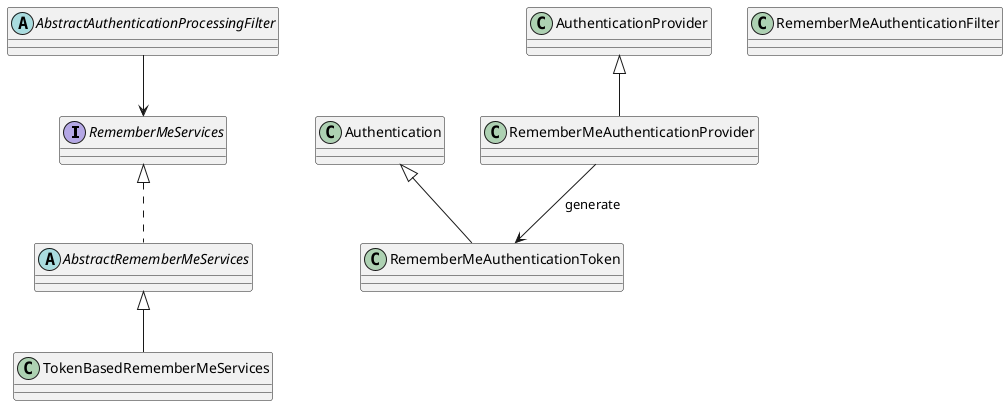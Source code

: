 @startuml "Remember-Me Authentication"

interface RememberMeServices

abstract class AbstractRememberMeServices
RememberMeServices <|.. AbstractRememberMeServices

class TokenBasedRememberMeServices extends AbstractRememberMeServices


abstract class AbstractAuthenticationProcessingFilter
AbstractAuthenticationProcessingFilter --> RememberMeServices


class RememberMeAuthenticationToken extends Authentication

class RememberMeAuthenticationProvider extends AuthenticationProvider
RememberMeAuthenticationProvider --> RememberMeAuthenticationToken: generate

class RememberMeAuthenticationFilter



@enduml